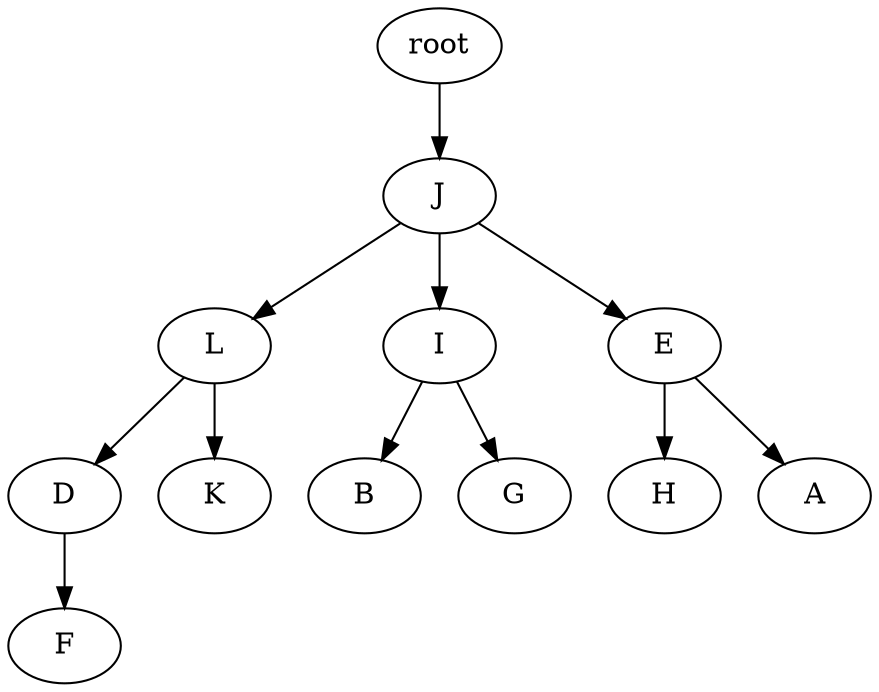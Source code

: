 strict digraph G {
	graph [name=G];
	0	[label=root];
	1	[label=J];
	0 -> 1;
	2	[label=L];
	1 -> 2;
	3	[label=I];
	1 -> 3;
	4	[label=E];
	1 -> 4;
	5	[label=D];
	2 -> 5;
	6	[label=K];
	2 -> 6;
	7	[label=B];
	3 -> 7;
	8	[label=G];
	3 -> 8;
	9	[label=H];
	4 -> 9;
	10	[label=A];
	4 -> 10;
	11	[label=F];
	5 -> 11;
}
